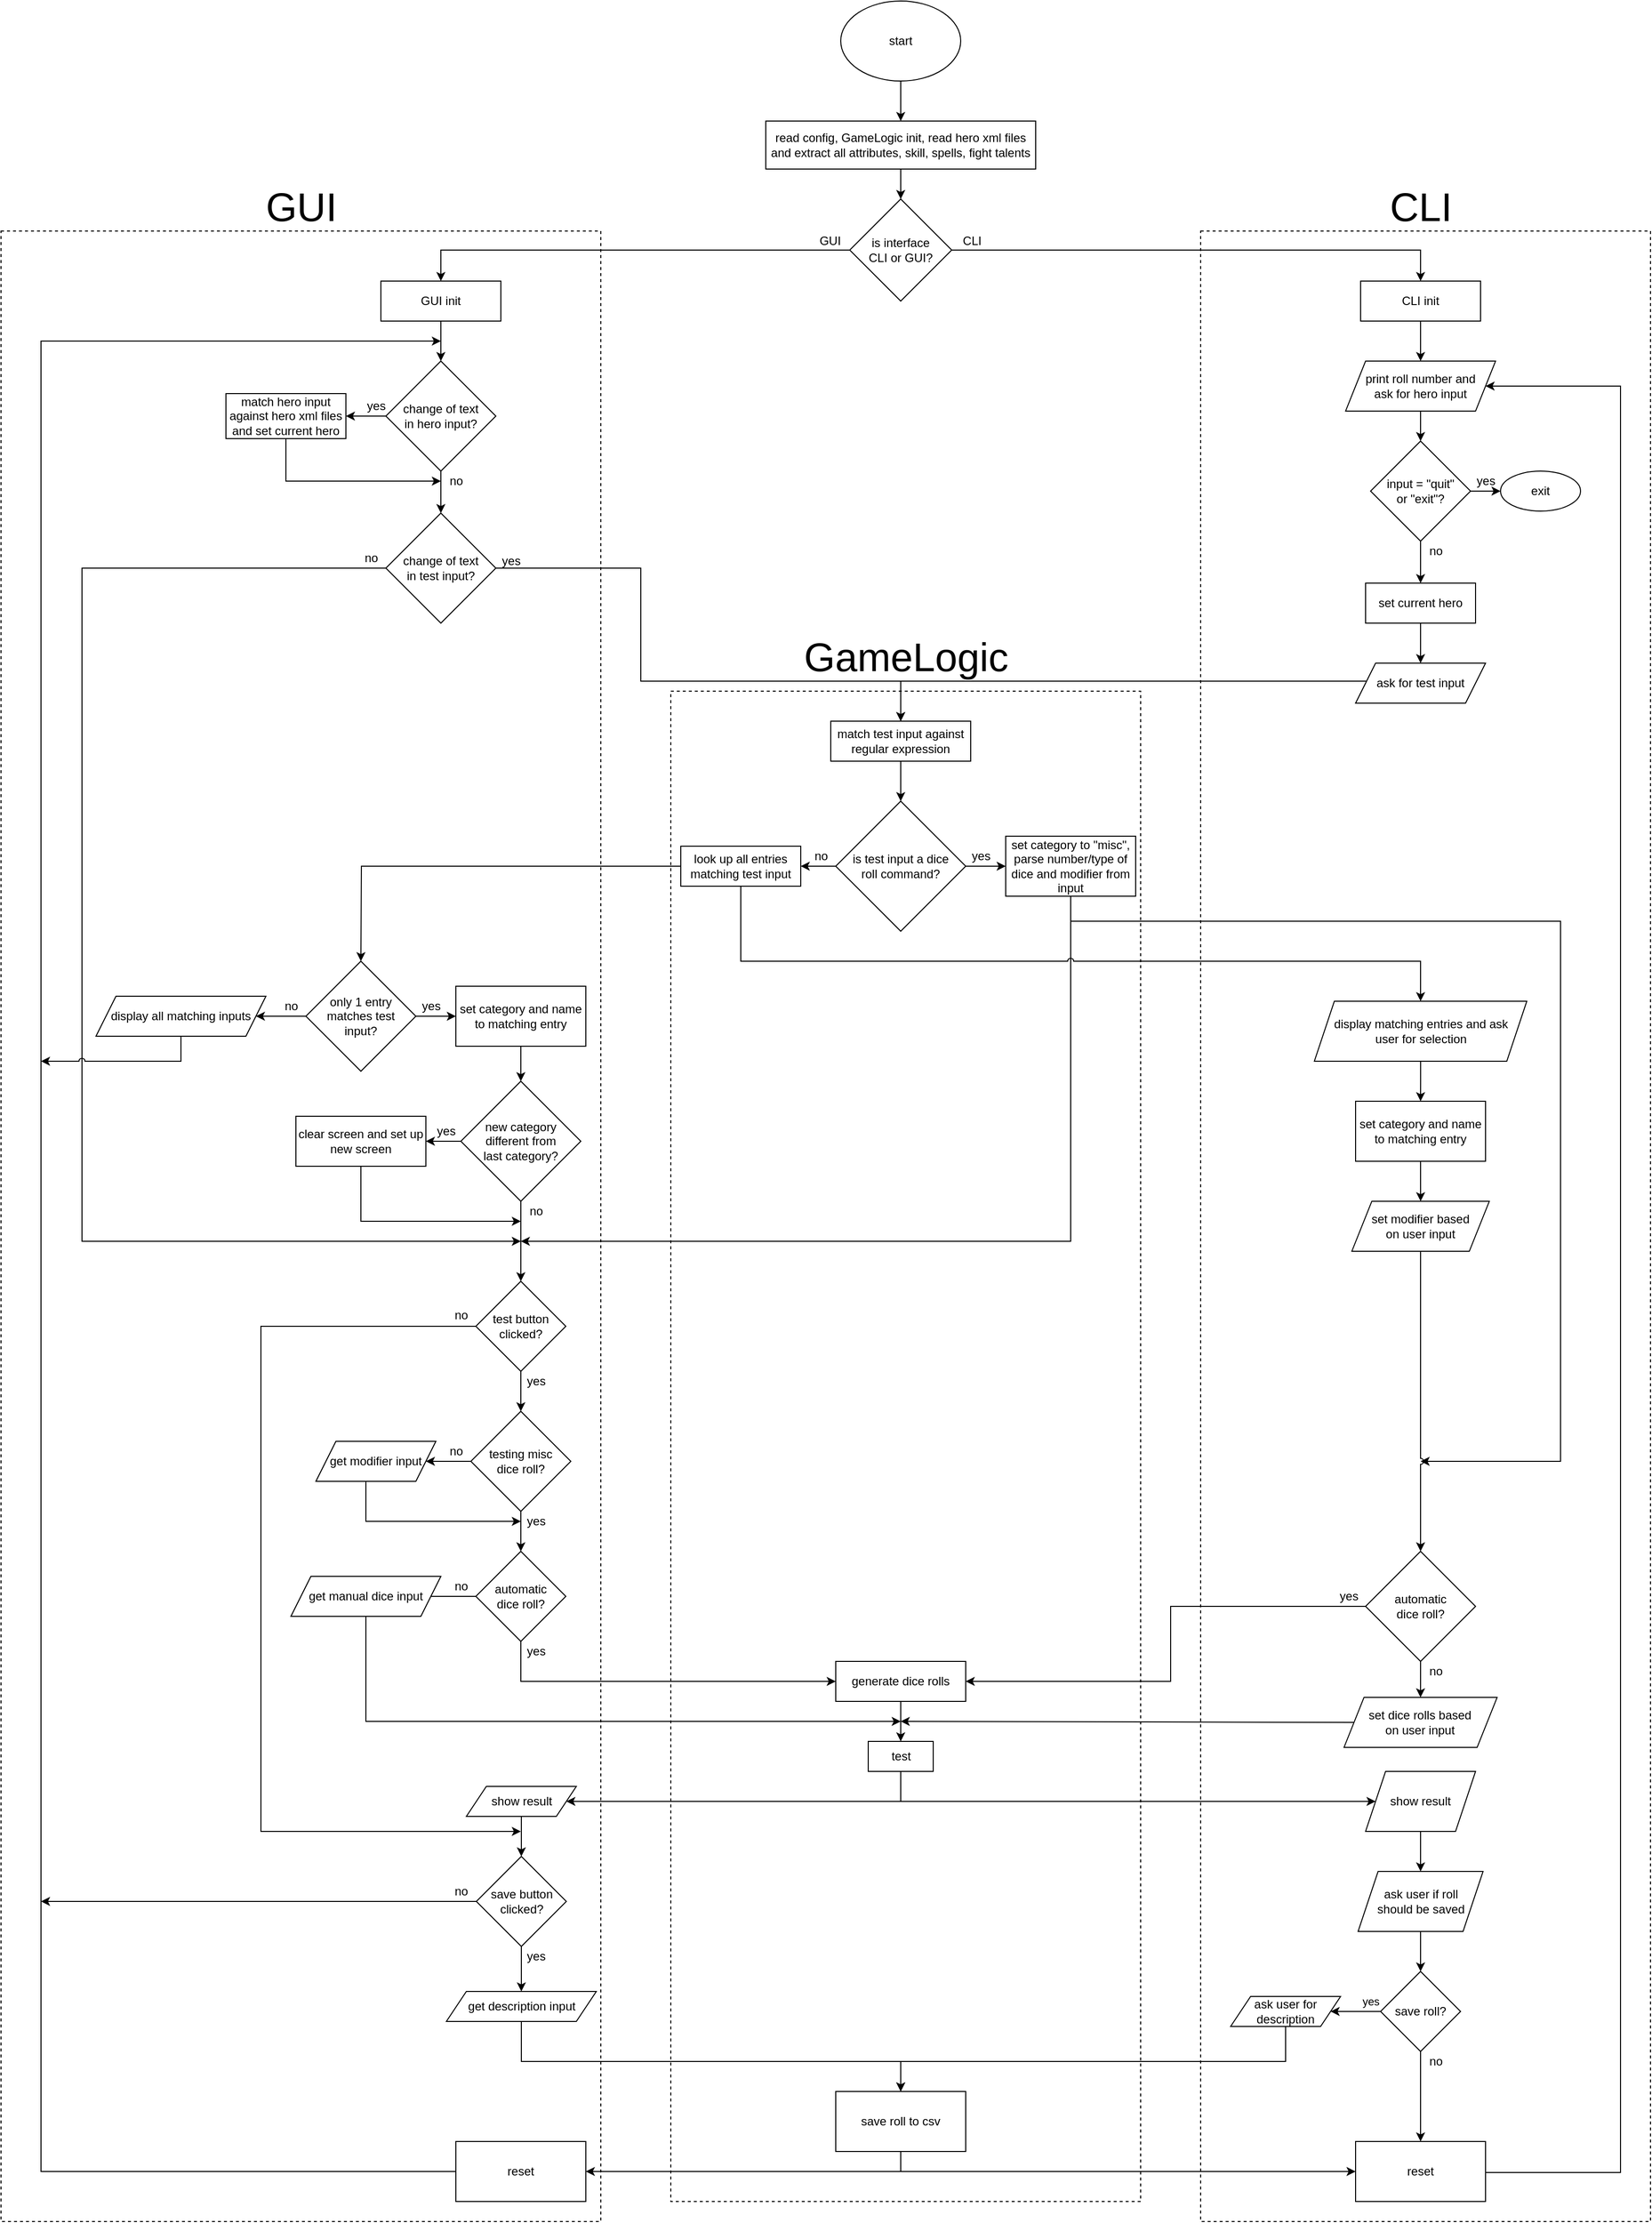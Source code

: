 <mxfile version="13.6.6" type="device"><diagram name="Page-1" id="929967ad-93f9-6ef4-fab6-5d389245f69c"><mxGraphModel dx="4123.5" dy="5009" grid="1" gridSize="10" guides="1" tooltips="1" connect="1" arrows="1" fold="1" page="1" pageScale="1.5" pageWidth="1169" pageHeight="826" background="none" math="0" shadow="0"><root><mxCell id="0" style=";html=1;"/><mxCell id="1" style=";html=1;" parent="0"/><mxCell id="dJxsicp88k-9yYksYMDK-50" value="" style="rounded=0;whiteSpace=wrap;html=1;dashed=1;" vertex="1" parent="1"><mxGeometry x="580" y="-2330" width="450" height="1990" as="geometry"/></mxCell><mxCell id="dJxsicp88k-9yYksYMDK-51" value="" style="rounded=0;whiteSpace=wrap;html=1;dashed=1;" vertex="1" parent="1"><mxGeometry x="-620" y="-2330" width="600" height="1990" as="geometry"/></mxCell><mxCell id="dJxsicp88k-9yYksYMDK-49" value="" style="rounded=0;whiteSpace=wrap;html=1;dashed=1;" vertex="1" parent="1"><mxGeometry x="50" y="-1870" width="470" height="1510" as="geometry"/></mxCell><mxCell id="dJxsicp88k-9yYksYMDK-3" value="" style="edgeStyle=orthogonalEdgeStyle;rounded=0;orthogonalLoop=1;jettySize=auto;html=1;" edge="1" parent="1" source="dJxsicp88k-9yYksYMDK-1" target="dJxsicp88k-9yYksYMDK-2"><mxGeometry relative="1" as="geometry"/></mxCell><mxCell id="dJxsicp88k-9yYksYMDK-1" value="start" style="ellipse;whiteSpace=wrap;html=1;" vertex="1" parent="1"><mxGeometry x="220" y="-2560" width="120" height="80" as="geometry"/></mxCell><mxCell id="dJxsicp88k-9yYksYMDK-5" value="" style="edgeStyle=orthogonalEdgeStyle;rounded=0;orthogonalLoop=1;jettySize=auto;html=1;" edge="1" parent="1" source="dJxsicp88k-9yYksYMDK-2" target="dJxsicp88k-9yYksYMDK-4"><mxGeometry relative="1" as="geometry"/></mxCell><mxCell id="dJxsicp88k-9yYksYMDK-2" value="read config, GameLogic init, read hero xml files and extract all attributes, skill, spells, fight talents" style="rounded=0;whiteSpace=wrap;html=1;" vertex="1" parent="1"><mxGeometry x="145" y="-2440" width="270" height="48" as="geometry"/></mxCell><mxCell id="dJxsicp88k-9yYksYMDK-9" style="edgeStyle=orthogonalEdgeStyle;rounded=0;orthogonalLoop=1;jettySize=auto;html=1;entryX=0.5;entryY=0;entryDx=0;entryDy=0;" edge="1" parent="1" source="dJxsicp88k-9yYksYMDK-4" target="dJxsicp88k-9yYksYMDK-6"><mxGeometry relative="1" as="geometry"/></mxCell><mxCell id="dJxsicp88k-9yYksYMDK-10" style="edgeStyle=orthogonalEdgeStyle;rounded=0;orthogonalLoop=1;jettySize=auto;html=1;entryX=0.5;entryY=0;entryDx=0;entryDy=0;" edge="1" parent="1" source="dJxsicp88k-9yYksYMDK-4" target="dJxsicp88k-9yYksYMDK-7"><mxGeometry relative="1" as="geometry"/></mxCell><mxCell id="dJxsicp88k-9yYksYMDK-4" value="&lt;div&gt;is interface&lt;/div&gt;&lt;div&gt;CLI or GUI?&lt;/div&gt;" style="rhombus;whiteSpace=wrap;html=1;" vertex="1" parent="1"><mxGeometry x="229" y="-2362" width="102" height="102" as="geometry"/></mxCell><mxCell id="dJxsicp88k-9yYksYMDK-146" style="edgeStyle=orthogonalEdgeStyle;rounded=0;orthogonalLoop=1;jettySize=auto;html=1;entryX=0.5;entryY=0;entryDx=0;entryDy=0;" edge="1" parent="1" source="dJxsicp88k-9yYksYMDK-6" target="dJxsicp88k-9yYksYMDK-119"><mxGeometry relative="1" as="geometry"/></mxCell><mxCell id="dJxsicp88k-9yYksYMDK-6" value="GUI init" style="rounded=0;whiteSpace=wrap;html=1;" vertex="1" parent="1"><mxGeometry x="-240" y="-2280" width="120" height="40" as="geometry"/></mxCell><mxCell id="dJxsicp88k-9yYksYMDK-117" style="edgeStyle=orthogonalEdgeStyle;rounded=0;orthogonalLoop=1;jettySize=auto;html=1;entryX=0.5;entryY=0;entryDx=0;entryDy=0;" edge="1" parent="1" source="dJxsicp88k-9yYksYMDK-7" target="dJxsicp88k-9yYksYMDK-11"><mxGeometry relative="1" as="geometry"/></mxCell><mxCell id="dJxsicp88k-9yYksYMDK-7" value="CLI init" style="rounded=0;whiteSpace=wrap;html=1;" vertex="1" parent="1"><mxGeometry x="740" y="-2280" width="120" height="40" as="geometry"/></mxCell><mxCell id="dJxsicp88k-9yYksYMDK-16" value="" style="edgeStyle=orthogonalEdgeStyle;rounded=0;orthogonalLoop=1;jettySize=auto;html=1;" edge="1" parent="1" source="dJxsicp88k-9yYksYMDK-11" target="dJxsicp88k-9yYksYMDK-14"><mxGeometry relative="1" as="geometry"/></mxCell><mxCell id="dJxsicp88k-9yYksYMDK-11" value="&lt;div align=&quot;center&quot;&gt;print roll number and &lt;br&gt;&lt;/div&gt;&lt;div align=&quot;center&quot;&gt;ask for hero input&lt;/div&gt;" style="shape=parallelogram;perimeter=parallelogramPerimeter;whiteSpace=wrap;html=1;fixedSize=1;align=center;" vertex="1" parent="1"><mxGeometry x="725" y="-2200" width="150" height="50" as="geometry"/></mxCell><mxCell id="dJxsicp88k-9yYksYMDK-17" value="" style="edgeStyle=orthogonalEdgeStyle;rounded=0;orthogonalLoop=1;jettySize=auto;html=1;" edge="1" parent="1" source="dJxsicp88k-9yYksYMDK-14" target="dJxsicp88k-9yYksYMDK-15"><mxGeometry relative="1" as="geometry"/></mxCell><mxCell id="dJxsicp88k-9yYksYMDK-19" value="" style="edgeStyle=orthogonalEdgeStyle;rounded=0;orthogonalLoop=1;jettySize=auto;html=1;entryX=0.5;entryY=0;entryDx=0;entryDy=0;" edge="1" parent="1" source="dJxsicp88k-9yYksYMDK-14" target="dJxsicp88k-9yYksYMDK-20"><mxGeometry relative="1" as="geometry"><mxPoint x="800" y="-1980" as="targetPoint"/></mxGeometry></mxCell><mxCell id="dJxsicp88k-9yYksYMDK-14" value="&lt;div&gt;input = &quot;quit&quot; &lt;br&gt;&lt;/div&gt;&lt;div&gt;or &quot;exit&quot;?&lt;/div&gt;" style="rhombus;whiteSpace=wrap;html=1;" vertex="1" parent="1"><mxGeometry x="750" y="-2120" width="100" height="100" as="geometry"/></mxCell><mxCell id="dJxsicp88k-9yYksYMDK-15" value="exit" style="ellipse;whiteSpace=wrap;html=1;" vertex="1" parent="1"><mxGeometry x="880" y="-2090" width="80" height="40" as="geometry"/></mxCell><mxCell id="dJxsicp88k-9yYksYMDK-22" value="" style="edgeStyle=orthogonalEdgeStyle;rounded=0;orthogonalLoop=1;jettySize=auto;html=1;" edge="1" parent="1" source="dJxsicp88k-9yYksYMDK-20" target="dJxsicp88k-9yYksYMDK-21"><mxGeometry relative="1" as="geometry"/></mxCell><mxCell id="dJxsicp88k-9yYksYMDK-20" value="set current hero" style="rounded=0;whiteSpace=wrap;html=1;" vertex="1" parent="1"><mxGeometry x="745" y="-1978" width="110" height="40" as="geometry"/></mxCell><mxCell id="dJxsicp88k-9yYksYMDK-27" style="edgeStyle=orthogonalEdgeStyle;rounded=0;orthogonalLoop=1;jettySize=auto;html=1;entryX=0.5;entryY=0;entryDx=0;entryDy=0;" edge="1" parent="1" source="dJxsicp88k-9yYksYMDK-21" target="dJxsicp88k-9yYksYMDK-23"><mxGeometry relative="1" as="geometry"><Array as="points"><mxPoint x="280" y="-1880"/></Array></mxGeometry></mxCell><mxCell id="dJxsicp88k-9yYksYMDK-21" value="ask for test input" style="shape=parallelogram;perimeter=parallelogramPerimeter;whiteSpace=wrap;html=1;fixedSize=1;" vertex="1" parent="1"><mxGeometry x="735" y="-1898" width="130" height="40" as="geometry"/></mxCell><mxCell id="dJxsicp88k-9yYksYMDK-29" style="edgeStyle=orthogonalEdgeStyle;rounded=0;orthogonalLoop=1;jettySize=auto;html=1;entryX=0.5;entryY=0;entryDx=0;entryDy=0;" edge="1" parent="1" source="dJxsicp88k-9yYksYMDK-23" target="dJxsicp88k-9yYksYMDK-28"><mxGeometry relative="1" as="geometry"/></mxCell><mxCell id="dJxsicp88k-9yYksYMDK-23" value="match test input against regular expression" style="rounded=0;whiteSpace=wrap;html=1;" vertex="1" parent="1"><mxGeometry x="210" y="-1840" width="140" height="40" as="geometry"/></mxCell><mxCell id="dJxsicp88k-9yYksYMDK-33" style="edgeStyle=orthogonalEdgeStyle;rounded=0;orthogonalLoop=1;jettySize=auto;html=1;entryX=1;entryY=0.5;entryDx=0;entryDy=0;" edge="1" parent="1" source="dJxsicp88k-9yYksYMDK-28" target="dJxsicp88k-9yYksYMDK-178"><mxGeometry relative="1" as="geometry"/></mxCell><mxCell id="dJxsicp88k-9yYksYMDK-174" style="edgeStyle=orthogonalEdgeStyle;rounded=0;orthogonalLoop=1;jettySize=auto;html=1;entryX=0;entryY=0.5;entryDx=0;entryDy=0;" edge="1" parent="1" source="dJxsicp88k-9yYksYMDK-28" target="dJxsicp88k-9yYksYMDK-30"><mxGeometry relative="1" as="geometry"/></mxCell><mxCell id="dJxsicp88k-9yYksYMDK-28" value="&lt;div&gt;is test input a dice&lt;/div&gt;&lt;div&gt; roll command?&lt;/div&gt;" style="rhombus;whiteSpace=wrap;html=1;" vertex="1" parent="1"><mxGeometry x="215" y="-1760" width="130" height="130" as="geometry"/></mxCell><mxCell id="dJxsicp88k-9yYksYMDK-118" style="edgeStyle=orthogonalEdgeStyle;rounded=0;orthogonalLoop=1;jettySize=auto;html=1;exitX=0.5;exitY=1;exitDx=0;exitDy=0;" edge="1" parent="1" source="dJxsicp88k-9yYksYMDK-30"><mxGeometry relative="1" as="geometry"><mxPoint x="490" y="-1620" as="sourcePoint"/><mxPoint x="800" y="-1100" as="targetPoint"/><Array as="points"><mxPoint x="450" y="-1640"/><mxPoint x="940" y="-1640"/><mxPoint x="940" y="-1100"/></Array></mxGeometry></mxCell><mxCell id="dJxsicp88k-9yYksYMDK-131" style="edgeStyle=orthogonalEdgeStyle;rounded=0;orthogonalLoop=1;jettySize=auto;html=1;exitX=0.5;exitY=1;exitDx=0;exitDy=0;" edge="1" parent="1" source="dJxsicp88k-9yYksYMDK-30"><mxGeometry relative="1" as="geometry"><mxPoint x="-100" y="-1320" as="targetPoint"/><mxPoint x="420" y="-1630" as="sourcePoint"/><Array as="points"><mxPoint x="450" y="-1320"/></Array></mxGeometry></mxCell><mxCell id="dJxsicp88k-9yYksYMDK-30" value="set category to &quot;misc&quot;, parse number/type of dice and modifier from input " style="rounded=0;whiteSpace=wrap;html=1;" vertex="1" parent="1"><mxGeometry x="385" y="-1725" width="130" height="60" as="geometry"/></mxCell><mxCell id="dJxsicp88k-9yYksYMDK-175" style="edgeStyle=orthogonalEdgeStyle;rounded=0;orthogonalLoop=1;jettySize=auto;html=1;entryX=0.5;entryY=0;entryDx=0;entryDy=0;" edge="1" parent="1" source="dJxsicp88k-9yYksYMDK-34" target="dJxsicp88k-9yYksYMDK-39"><mxGeometry relative="1" as="geometry"/></mxCell><mxCell id="dJxsicp88k-9yYksYMDK-34" value="&lt;div&gt;display matching entries and ask&lt;/div&gt;&lt;div&gt; user for selection&lt;/div&gt;" style="shape=parallelogram;perimeter=parallelogramPerimeter;whiteSpace=wrap;html=1;fixedSize=1;" vertex="1" parent="1"><mxGeometry x="693.75" y="-1560" width="212.5" height="60" as="geometry"/></mxCell><mxCell id="dJxsicp88k-9yYksYMDK-43" value="" style="edgeStyle=orthogonalEdgeStyle;rounded=0;orthogonalLoop=1;jettySize=auto;html=1;" edge="1" parent="1" source="dJxsicp88k-9yYksYMDK-35" target="dJxsicp88k-9yYksYMDK-36"><mxGeometry relative="1" as="geometry"/></mxCell><mxCell id="dJxsicp88k-9yYksYMDK-47" style="edgeStyle=orthogonalEdgeStyle;rounded=0;orthogonalLoop=1;jettySize=auto;html=1;entryX=1;entryY=0.5;entryDx=0;entryDy=0;" edge="1" parent="1" source="dJxsicp88k-9yYksYMDK-35" target="dJxsicp88k-9yYksYMDK-38"><mxGeometry relative="1" as="geometry"><Array as="points"><mxPoint x="550" y="-955"/><mxPoint x="550" y="-880"/></Array></mxGeometry></mxCell><mxCell id="dJxsicp88k-9yYksYMDK-35" value="&lt;div&gt;automatic &lt;br&gt;&lt;/div&gt;&lt;div&gt;dice roll?&lt;/div&gt;" style="rhombus;whiteSpace=wrap;html=1;" vertex="1" parent="1"><mxGeometry x="745" y="-1010" width="110" height="110" as="geometry"/></mxCell><mxCell id="dJxsicp88k-9yYksYMDK-220" style="edgeStyle=orthogonalEdgeStyle;rounded=0;jumpStyle=arc;orthogonalLoop=1;jettySize=auto;html=1;exitX=0;exitY=0.5;exitDx=0;exitDy=0;" edge="1" parent="1" source="dJxsicp88k-9yYksYMDK-36"><mxGeometry relative="1" as="geometry"><mxPoint x="280" y="-840" as="targetPoint"/></mxGeometry></mxCell><mxCell id="dJxsicp88k-9yYksYMDK-36" value="&lt;div&gt;set dice rolls based &lt;br&gt;&lt;/div&gt;&lt;div&gt;on user input&lt;/div&gt;" style="shape=parallelogram;perimeter=parallelogramPerimeter;whiteSpace=wrap;html=1;fixedSize=1;" vertex="1" parent="1"><mxGeometry x="723.44" y="-864" width="153.13" height="50" as="geometry"/></mxCell><mxCell id="dJxsicp88k-9yYksYMDK-64" style="edgeStyle=orthogonalEdgeStyle;rounded=0;orthogonalLoop=1;jettySize=auto;html=1;" edge="1" parent="1" source="dJxsicp88k-9yYksYMDK-37" target="dJxsicp88k-9yYksYMDK-54"><mxGeometry relative="1" as="geometry"><Array as="points"><mxPoint x="280" y="-760"/></Array></mxGeometry></mxCell><mxCell id="dJxsicp88k-9yYksYMDK-162" style="edgeStyle=orthogonalEdgeStyle;rounded=0;orthogonalLoop=1;jettySize=auto;html=1;" edge="1" parent="1" source="dJxsicp88k-9yYksYMDK-37" target="dJxsicp88k-9yYksYMDK-161"><mxGeometry relative="1" as="geometry"><Array as="points"><mxPoint x="280" y="-760"/></Array></mxGeometry></mxCell><mxCell id="dJxsicp88k-9yYksYMDK-37" value="test " style="rounded=0;whiteSpace=wrap;html=1;" vertex="1" parent="1"><mxGeometry x="247.5" y="-820" width="65" height="30" as="geometry"/></mxCell><mxCell id="dJxsicp88k-9yYksYMDK-48" value="" style="edgeStyle=orthogonalEdgeStyle;rounded=0;orthogonalLoop=1;jettySize=auto;html=1;" edge="1" parent="1" source="dJxsicp88k-9yYksYMDK-38" target="dJxsicp88k-9yYksYMDK-37"><mxGeometry relative="1" as="geometry"/></mxCell><mxCell id="dJxsicp88k-9yYksYMDK-38" value="generate dice rolls" style="rounded=0;whiteSpace=wrap;html=1;" vertex="1" parent="1"><mxGeometry x="215" y="-900" width="130" height="40" as="geometry"/></mxCell><mxCell id="dJxsicp88k-9yYksYMDK-45" value="" style="edgeStyle=orthogonalEdgeStyle;rounded=0;orthogonalLoop=1;jettySize=auto;html=1;" edge="1" parent="1" source="dJxsicp88k-9yYksYMDK-39" target="dJxsicp88k-9yYksYMDK-44"><mxGeometry relative="1" as="geometry"/></mxCell><mxCell id="dJxsicp88k-9yYksYMDK-39" value="set category and name to matching entry" style="rounded=0;whiteSpace=wrap;html=1;" vertex="1" parent="1"><mxGeometry x="735" y="-1460" width="130" height="60" as="geometry"/></mxCell><mxCell id="dJxsicp88k-9yYksYMDK-44" value="&lt;div&gt;set modifier based &lt;br&gt;&lt;/div&gt;&lt;div&gt;on user input&lt;/div&gt;" style="shape=parallelogram;perimeter=parallelogramPerimeter;whiteSpace=wrap;html=1;fixedSize=1;" vertex="1" parent="1"><mxGeometry x="731.25" y="-1360" width="137.5" height="50" as="geometry"/></mxCell><mxCell id="dJxsicp88k-9yYksYMDK-53" value="" style="edgeStyle=orthogonalEdgeStyle;rounded=0;orthogonalLoop=1;jettySize=auto;html=1;" edge="1" source="dJxsicp88k-9yYksYMDK-54" target="dJxsicp88k-9yYksYMDK-56" parent="1"><mxGeometry relative="1" as="geometry"/></mxCell><mxCell id="dJxsicp88k-9yYksYMDK-54" value="show result" style="shape=parallelogram;perimeter=parallelogramPerimeter;whiteSpace=wrap;html=1;fixedSize=1;" vertex="1" parent="1"><mxGeometry x="745" y="-790" width="110" height="60" as="geometry"/></mxCell><mxCell id="dJxsicp88k-9yYksYMDK-55" value="" style="edgeStyle=orthogonalEdgeStyle;rounded=0;orthogonalLoop=1;jettySize=auto;html=1;" edge="1" source="dJxsicp88k-9yYksYMDK-56" target="dJxsicp88k-9yYksYMDK-59" parent="1"><mxGeometry relative="1" as="geometry"/></mxCell><mxCell id="dJxsicp88k-9yYksYMDK-56" value="&lt;div&gt;ask user if roll &lt;br&gt;&lt;/div&gt;&lt;div&gt;should be saved&lt;/div&gt;" style="shape=parallelogram;perimeter=parallelogramPerimeter;whiteSpace=wrap;html=1;fixedSize=1;" vertex="1" parent="1"><mxGeometry x="737.51" y="-690" width="125" height="60" as="geometry"/></mxCell><mxCell id="dJxsicp88k-9yYksYMDK-57" value="" style="edgeStyle=orthogonalEdgeStyle;rounded=0;orthogonalLoop=1;jettySize=auto;html=1;" edge="1" source="dJxsicp88k-9yYksYMDK-59" target="dJxsicp88k-9yYksYMDK-61" parent="1"><mxGeometry relative="1" as="geometry"/></mxCell><mxCell id="dJxsicp88k-9yYksYMDK-58" value="yes" style="edgeLabel;html=1;align=center;verticalAlign=middle;resizable=0;points=[];" vertex="1" connectable="0" parent="dJxsicp88k-9yYksYMDK-57"><mxGeometry x="-0.147" y="1" relative="1" as="geometry"><mxPoint x="11.43" y="-11" as="offset"/></mxGeometry></mxCell><mxCell id="dJxsicp88k-9yYksYMDK-66" style="edgeStyle=orthogonalEdgeStyle;rounded=0;orthogonalLoop=1;jettySize=auto;html=1;exitX=0.5;exitY=1;exitDx=0;exitDy=0;" edge="1" parent="1" source="dJxsicp88k-9yYksYMDK-59" target="dJxsicp88k-9yYksYMDK-167"><mxGeometry relative="1" as="geometry"><mxPoint x="1060" y="-349" as="targetPoint"/></mxGeometry></mxCell><mxCell id="dJxsicp88k-9yYksYMDK-59" value="save roll?" style="rhombus;whiteSpace=wrap;html=1;" vertex="1" parent="1"><mxGeometry x="760" y="-590" width="80" height="80" as="geometry"/></mxCell><mxCell id="dJxsicp88k-9yYksYMDK-60" value="" style="edgeStyle=orthogonalEdgeStyle;rounded=0;orthogonalLoop=1;jettySize=auto;html=1;" edge="1" source="dJxsicp88k-9yYksYMDK-61" target="dJxsicp88k-9yYksYMDK-63" parent="1"><mxGeometry relative="1" as="geometry"><Array as="points"><mxPoint x="665" y="-500"/><mxPoint x="280" y="-500"/></Array></mxGeometry></mxCell><mxCell id="dJxsicp88k-9yYksYMDK-61" value="ask user for description" style="shape=parallelogram;perimeter=parallelogramPerimeter;whiteSpace=wrap;html=1;fixedSize=1;" vertex="1" parent="1"><mxGeometry x="610" y="-565" width="110" height="30" as="geometry"/></mxCell><mxCell id="dJxsicp88k-9yYksYMDK-65" style="edgeStyle=orthogonalEdgeStyle;rounded=0;orthogonalLoop=1;jettySize=auto;html=1;entryX=1;entryY=0.5;entryDx=0;entryDy=0;exitX=1;exitY=0.5;exitDx=0;exitDy=0;" edge="1" parent="1" source="dJxsicp88k-9yYksYMDK-167" target="dJxsicp88k-9yYksYMDK-11"><mxGeometry relative="1" as="geometry"><mxPoint x="1180" y="-1140.0" as="targetPoint"/><mxPoint x="990" y="620" as="sourcePoint"/><Array as="points"><mxPoint x="1000" y="-389"/><mxPoint x="1000" y="-2175"/></Array></mxGeometry></mxCell><mxCell id="dJxsicp88k-9yYksYMDK-168" style="edgeStyle=orthogonalEdgeStyle;rounded=0;orthogonalLoop=1;jettySize=auto;html=1;entryX=0;entryY=0.5;entryDx=0;entryDy=0;exitX=0.5;exitY=1;exitDx=0;exitDy=0;" edge="1" parent="1" source="dJxsicp88k-9yYksYMDK-63" target="dJxsicp88k-9yYksYMDK-167"><mxGeometry relative="1" as="geometry"><mxPoint x="740" as="targetPoint"/><Array as="points"><mxPoint x="280" y="-390"/></Array></mxGeometry></mxCell><mxCell id="dJxsicp88k-9yYksYMDK-172" style="edgeStyle=orthogonalEdgeStyle;rounded=0;orthogonalLoop=1;jettySize=auto;html=1;entryX=1;entryY=0.5;entryDx=0;entryDy=0;exitX=0.5;exitY=1;exitDx=0;exitDy=0;" edge="1" parent="1" source="dJxsicp88k-9yYksYMDK-63" target="dJxsicp88k-9yYksYMDK-171"><mxGeometry relative="1" as="geometry"/></mxCell><mxCell id="dJxsicp88k-9yYksYMDK-63" value="save roll to csv" style="rounded=0;whiteSpace=wrap;html=1;" vertex="1" parent="1"><mxGeometry x="215" y="-470" width="130" height="60" as="geometry"/></mxCell><mxCell id="dJxsicp88k-9yYksYMDK-125" style="edgeStyle=orthogonalEdgeStyle;rounded=0;orthogonalLoop=1;jettySize=auto;html=1;entryX=1;entryY=0.5;entryDx=0;entryDy=0;" edge="1" parent="1" source="dJxsicp88k-9yYksYMDK-119" target="dJxsicp88k-9yYksYMDK-124"><mxGeometry relative="1" as="geometry"><mxPoint x="-370" y="-2140" as="targetPoint"/><Array as="points"><mxPoint x="-275" y="-2145"/></Array></mxGeometry></mxCell><mxCell id="dJxsicp88k-9yYksYMDK-127" style="edgeStyle=orthogonalEdgeStyle;rounded=0;orthogonalLoop=1;jettySize=auto;html=1;entryX=0.5;entryY=0;entryDx=0;entryDy=0;" edge="1" parent="1" source="dJxsicp88k-9yYksYMDK-119" target="dJxsicp88k-9yYksYMDK-120"><mxGeometry relative="1" as="geometry"/></mxCell><mxCell id="dJxsicp88k-9yYksYMDK-119" value="&lt;div&gt;change of text&lt;/div&gt;&lt;div&gt; in hero input?&lt;/div&gt;" style="rhombus;whiteSpace=wrap;html=1;" vertex="1" parent="1"><mxGeometry x="-235" y="-2200" width="110" height="110" as="geometry"/></mxCell><mxCell id="dJxsicp88k-9yYksYMDK-129" style="edgeStyle=orthogonalEdgeStyle;rounded=0;orthogonalLoop=1;jettySize=auto;html=1;entryX=0.5;entryY=0;entryDx=0;entryDy=0;" edge="1" parent="1" source="dJxsicp88k-9yYksYMDK-120" target="dJxsicp88k-9yYksYMDK-23"><mxGeometry relative="1" as="geometry"><Array as="points"><mxPoint x="20" y="-1993"/><mxPoint x="20" y="-1880"/><mxPoint x="280" y="-1880"/></Array></mxGeometry></mxCell><mxCell id="dJxsicp88k-9yYksYMDK-141" style="edgeStyle=orthogonalEdgeStyle;rounded=0;orthogonalLoop=1;jettySize=auto;html=1;exitX=0;exitY=0.5;exitDx=0;exitDy=0;jumpStyle=arc;" edge="1" parent="1"><mxGeometry relative="1" as="geometry"><mxPoint x="-234" y="-1993" as="sourcePoint"/><mxPoint x="-100" y="-1320" as="targetPoint"/><Array as="points"><mxPoint x="-539" y="-1993"/><mxPoint x="-539" y="-1320"/></Array></mxGeometry></mxCell><mxCell id="dJxsicp88k-9yYksYMDK-120" value="&lt;div&gt;change of text&lt;/div&gt;&lt;div&gt; in test input?&lt;/div&gt;" style="rhombus;whiteSpace=wrap;html=1;" vertex="1" parent="1"><mxGeometry x="-235" y="-2048" width="110" height="110" as="geometry"/></mxCell><mxCell id="dJxsicp88k-9yYksYMDK-148" style="edgeStyle=orthogonalEdgeStyle;rounded=0;orthogonalLoop=1;jettySize=auto;html=1;entryX=0.5;entryY=0;entryDx=0;entryDy=0;" edge="1" parent="1" source="dJxsicp88k-9yYksYMDK-121" target="dJxsicp88k-9yYksYMDK-147"><mxGeometry relative="1" as="geometry"/></mxCell><mxCell id="dJxsicp88k-9yYksYMDK-156" style="edgeStyle=orthogonalEdgeStyle;rounded=0;orthogonalLoop=1;jettySize=auto;html=1;" edge="1" parent="1" source="dJxsicp88k-9yYksYMDK-121"><mxGeometry relative="1" as="geometry"><mxPoint x="-100" y="-730" as="targetPoint"/><Array as="points"><mxPoint x="-360" y="-1235"/><mxPoint x="-360" y="-730"/><mxPoint x="-100" y="-730"/></Array></mxGeometry></mxCell><mxCell id="dJxsicp88k-9yYksYMDK-121" value="test button clicked?" style="rhombus;whiteSpace=wrap;html=1;" vertex="1" parent="1"><mxGeometry x="-145" y="-1280" width="90" height="90" as="geometry"/></mxCell><mxCell id="dJxsicp88k-9yYksYMDK-165" style="edgeStyle=orthogonalEdgeStyle;rounded=0;orthogonalLoop=1;jettySize=auto;html=1;entryX=0.5;entryY=0;entryDx=0;entryDy=0;" edge="1" parent="1" source="dJxsicp88k-9yYksYMDK-122" target="dJxsicp88k-9yYksYMDK-164"><mxGeometry relative="1" as="geometry"/></mxCell><mxCell id="dJxsicp88k-9yYksYMDK-128" style="edgeStyle=orthogonalEdgeStyle;rounded=0;orthogonalLoop=1;jettySize=auto;html=1;exitX=0.5;exitY=1;exitDx=0;exitDy=0;" edge="1" parent="1" source="dJxsicp88k-9yYksYMDK-124"><mxGeometry relative="1" as="geometry"><mxPoint x="-180" y="-2080" as="targetPoint"/><Array as="points"><mxPoint x="-335" y="-2080"/><mxPoint x="-180" y="-2080"/></Array></mxGeometry></mxCell><mxCell id="dJxsicp88k-9yYksYMDK-124" value="match hero input against hero xml files and set current hero" style="rounded=0;whiteSpace=wrap;html=1;" vertex="1" parent="1"><mxGeometry x="-395" y="-2167.5" width="120" height="45" as="geometry"/></mxCell><mxCell id="dJxsicp88k-9yYksYMDK-134" style="edgeStyle=orthogonalEdgeStyle;rounded=0;orthogonalLoop=1;jettySize=auto;html=1;exitX=0;exitY=0.5;exitDx=0;exitDy=0;" edge="1" parent="1" source="dJxsicp88k-9yYksYMDK-132" target="dJxsicp88k-9yYksYMDK-133"><mxGeometry relative="1" as="geometry"/></mxCell><mxCell id="dJxsicp88k-9yYksYMDK-136" style="edgeStyle=orthogonalEdgeStyle;rounded=0;orthogonalLoop=1;jettySize=auto;html=1;" edge="1" parent="1" source="dJxsicp88k-9yYksYMDK-132" target="dJxsicp88k-9yYksYMDK-135"><mxGeometry relative="1" as="geometry"/></mxCell><mxCell id="dJxsicp88k-9yYksYMDK-132" value="&lt;div&gt;only 1 entry&lt;/div&gt;&lt;div&gt; matches test&lt;/div&gt;&lt;div&gt; input?&lt;/div&gt;" style="rhombus;whiteSpace=wrap;html=1;" vertex="1" parent="1"><mxGeometry x="-315" y="-1600" width="110" height="110" as="geometry"/></mxCell><mxCell id="dJxsicp88k-9yYksYMDK-145" style="edgeStyle=orthogonalEdgeStyle;rounded=0;orthogonalLoop=1;jettySize=auto;html=1;exitX=0.5;exitY=1;exitDx=0;exitDy=0;jumpStyle=arc;" edge="1" parent="1" source="dJxsicp88k-9yYksYMDK-133"><mxGeometry relative="1" as="geometry"><mxPoint x="-580" y="-1500" as="targetPoint"/><Array as="points"><mxPoint x="-440" y="-1500"/></Array></mxGeometry></mxCell><mxCell id="dJxsicp88k-9yYksYMDK-133" value="display all matching inputs" style="shape=parallelogram;perimeter=parallelogramPerimeter;whiteSpace=wrap;html=1;fixedSize=1;" vertex="1" parent="1"><mxGeometry x="-525" y="-1565" width="170" height="40" as="geometry"/></mxCell><mxCell id="dJxsicp88k-9yYksYMDK-138" value="" style="edgeStyle=orthogonalEdgeStyle;rounded=0;orthogonalLoop=1;jettySize=auto;html=1;" edge="1" parent="1" source="dJxsicp88k-9yYksYMDK-135" target="dJxsicp88k-9yYksYMDK-137"><mxGeometry relative="1" as="geometry"/></mxCell><mxCell id="dJxsicp88k-9yYksYMDK-135" value="set category and name to matching entry" style="rounded=0;whiteSpace=wrap;html=1;" vertex="1" parent="1"><mxGeometry x="-165" y="-1575" width="130" height="60" as="geometry"/></mxCell><mxCell id="dJxsicp88k-9yYksYMDK-140" style="edgeStyle=orthogonalEdgeStyle;rounded=0;orthogonalLoop=1;jettySize=auto;html=1;entryX=1;entryY=0.5;entryDx=0;entryDy=0;" edge="1" parent="1" source="dJxsicp88k-9yYksYMDK-137" target="dJxsicp88k-9yYksYMDK-139"><mxGeometry relative="1" as="geometry"><Array as="points"/></mxGeometry></mxCell><mxCell id="dJxsicp88k-9yYksYMDK-182" style="edgeStyle=orthogonalEdgeStyle;rounded=0;orthogonalLoop=1;jettySize=auto;html=1;entryX=0.5;entryY=0;entryDx=0;entryDy=0;" edge="1" parent="1" source="dJxsicp88k-9yYksYMDK-137" target="dJxsicp88k-9yYksYMDK-121"><mxGeometry relative="1" as="geometry"/></mxCell><mxCell id="dJxsicp88k-9yYksYMDK-137" value="&lt;div&gt;new category&lt;/div&gt;&lt;div&gt; different from&lt;/div&gt;&lt;div&gt; last category?&lt;/div&gt;" style="rhombus;whiteSpace=wrap;html=1;" vertex="1" parent="1"><mxGeometry x="-160" y="-1480" width="120" height="120" as="geometry"/></mxCell><mxCell id="dJxsicp88k-9yYksYMDK-142" style="edgeStyle=orthogonalEdgeStyle;rounded=0;orthogonalLoop=1;jettySize=auto;html=1;exitX=0.5;exitY=1;exitDx=0;exitDy=0;" edge="1" parent="1" source="dJxsicp88k-9yYksYMDK-139"><mxGeometry relative="1" as="geometry"><mxPoint x="-255.0" y="-1395" as="sourcePoint"/><mxPoint x="-100" y="-1340" as="targetPoint"/><Array as="points"><mxPoint x="-260" y="-1340"/></Array></mxGeometry></mxCell><mxCell id="dJxsicp88k-9yYksYMDK-139" value="clear screen and set up new screen" style="rounded=0;whiteSpace=wrap;html=1;" vertex="1" parent="1"><mxGeometry x="-325" y="-1445" width="130" height="50" as="geometry"/></mxCell><mxCell id="dJxsicp88k-9yYksYMDK-151" style="edgeStyle=orthogonalEdgeStyle;rounded=0;orthogonalLoop=1;jettySize=auto;html=1;entryX=0.5;entryY=0;entryDx=0;entryDy=0;" edge="1" parent="1" source="dJxsicp88k-9yYksYMDK-147" target="dJxsicp88k-9yYksYMDK-150"><mxGeometry relative="1" as="geometry"/></mxCell><mxCell id="dJxsicp88k-9yYksYMDK-154" style="edgeStyle=orthogonalEdgeStyle;rounded=0;orthogonalLoop=1;jettySize=auto;html=1;" edge="1" parent="1" source="dJxsicp88k-9yYksYMDK-147" target="dJxsicp88k-9yYksYMDK-153"><mxGeometry relative="1" as="geometry"/></mxCell><mxCell id="dJxsicp88k-9yYksYMDK-147" value="&lt;div&gt;testing misc &lt;br&gt;&lt;/div&gt;&lt;div&gt;dice roll?&lt;/div&gt;" style="rhombus;whiteSpace=wrap;html=1;" vertex="1" parent="1"><mxGeometry x="-150" y="-1150" width="100" height="100" as="geometry"/></mxCell><mxCell id="dJxsicp88k-9yYksYMDK-152" style="edgeStyle=orthogonalEdgeStyle;rounded=0;orthogonalLoop=1;jettySize=auto;html=1;entryX=0;entryY=0.5;entryDx=0;entryDy=0;exitX=0.5;exitY=1;exitDx=0;exitDy=0;" edge="1" parent="1" source="dJxsicp88k-9yYksYMDK-150" target="dJxsicp88k-9yYksYMDK-38"><mxGeometry relative="1" as="geometry"><mxPoint x="-45" y="-450" as="sourcePoint"/></mxGeometry></mxCell><mxCell id="dJxsicp88k-9yYksYMDK-159" style="edgeStyle=orthogonalEdgeStyle;rounded=0;orthogonalLoop=1;jettySize=auto;html=1;entryX=0;entryY=0.5;entryDx=0;entryDy=0;" edge="1" parent="1" source="dJxsicp88k-9yYksYMDK-150" target="dJxsicp88k-9yYksYMDK-157"><mxGeometry relative="1" as="geometry"/></mxCell><mxCell id="dJxsicp88k-9yYksYMDK-150" value="&lt;div&gt;automatic&lt;/div&gt;&lt;div&gt; dice roll?&lt;/div&gt;" style="rhombus;whiteSpace=wrap;html=1;" vertex="1" parent="1"><mxGeometry x="-145" y="-1010" width="90" height="90" as="geometry"/></mxCell><mxCell id="dJxsicp88k-9yYksYMDK-155" style="edgeStyle=orthogonalEdgeStyle;rounded=0;orthogonalLoop=1;jettySize=auto;html=1;" edge="1" parent="1" source="dJxsicp88k-9yYksYMDK-153"><mxGeometry relative="1" as="geometry"><mxPoint x="-100" y="-1040" as="targetPoint"/><Array as="points"><mxPoint x="-255" y="-1040"/></Array></mxGeometry></mxCell><mxCell id="dJxsicp88k-9yYksYMDK-153" value="get modifier input" style="shape=parallelogram;perimeter=parallelogramPerimeter;whiteSpace=wrap;html=1;fixedSize=1;" vertex="1" parent="1"><mxGeometry x="-305" y="-1120" width="120" height="40" as="geometry"/></mxCell><mxCell id="dJxsicp88k-9yYksYMDK-160" style="edgeStyle=orthogonalEdgeStyle;rounded=0;orthogonalLoop=1;jettySize=auto;html=1;exitX=0.5;exitY=1;exitDx=0;exitDy=0;" edge="1" parent="1" source="dJxsicp88k-9yYksYMDK-157"><mxGeometry relative="1" as="geometry"><mxPoint x="280" y="-840" as="targetPoint"/><mxPoint x="120" y="-478" as="sourcePoint"/><Array as="points"><mxPoint x="-255" y="-840"/></Array></mxGeometry></mxCell><mxCell id="dJxsicp88k-9yYksYMDK-157" value="get manual dice input" style="shape=parallelogram;perimeter=parallelogramPerimeter;whiteSpace=wrap;html=1;fixedSize=1;" vertex="1" parent="1"><mxGeometry x="-330" y="-985" width="150" height="40" as="geometry"/></mxCell><mxCell id="dJxsicp88k-9yYksYMDK-163" style="edgeStyle=orthogonalEdgeStyle;rounded=0;orthogonalLoop=1;jettySize=auto;html=1;exitX=0;exitY=0.5;exitDx=0;exitDy=0;" edge="1" parent="1" source="dJxsicp88k-9yYksYMDK-122"><mxGeometry relative="1" as="geometry"><mxPoint x="-580" y="-660" as="targetPoint"/></mxGeometry></mxCell><mxCell id="dJxsicp88k-9yYksYMDK-161" value="show result" style="shape=parallelogram;perimeter=parallelogramPerimeter;whiteSpace=wrap;html=1;fixedSize=1;" vertex="1" parent="1"><mxGeometry x="-154.5" y="-775" width="110" height="30" as="geometry"/></mxCell><mxCell id="dJxsicp88k-9yYksYMDK-166" style="edgeStyle=orthogonalEdgeStyle;rounded=0;orthogonalLoop=1;jettySize=auto;html=1;entryX=0.5;entryY=0;entryDx=0;entryDy=0;exitX=0.5;exitY=1;exitDx=0;exitDy=0;" edge="1" parent="1" source="dJxsicp88k-9yYksYMDK-164" target="dJxsicp88k-9yYksYMDK-63"><mxGeometry relative="1" as="geometry"><Array as="points"><mxPoint x="-99" y="-500"/><mxPoint x="280" y="-500"/></Array></mxGeometry></mxCell><mxCell id="dJxsicp88k-9yYksYMDK-164" value="get description input" style="shape=parallelogram;perimeter=parallelogramPerimeter;whiteSpace=wrap;html=1;fixedSize=1;" vertex="1" parent="1"><mxGeometry x="-174.5" y="-570" width="150" height="30" as="geometry"/></mxCell><mxCell id="dJxsicp88k-9yYksYMDK-167" value="reset" style="rounded=0;whiteSpace=wrap;html=1;" vertex="1" parent="1"><mxGeometry x="735" y="-420" width="130" height="60" as="geometry"/></mxCell><mxCell id="dJxsicp88k-9yYksYMDK-173" style="edgeStyle=orthogonalEdgeStyle;rounded=0;orthogonalLoop=1;jettySize=auto;html=1;" edge="1" parent="1" source="dJxsicp88k-9yYksYMDK-171"><mxGeometry relative="1" as="geometry"><mxPoint x="-180" y="-2220" as="targetPoint"/><Array as="points"><mxPoint x="-580" y="-390"/><mxPoint x="-580" y="-2220"/></Array></mxGeometry></mxCell><mxCell id="dJxsicp88k-9yYksYMDK-171" value="reset" style="rounded=0;whiteSpace=wrap;html=1;" vertex="1" parent="1"><mxGeometry x="-165" y="-420" width="130" height="60" as="geometry"/></mxCell><mxCell id="dJxsicp88k-9yYksYMDK-179" style="edgeStyle=orthogonalEdgeStyle;rounded=0;orthogonalLoop=1;jettySize=auto;html=1;" edge="1" parent="1" source="dJxsicp88k-9yYksYMDK-178"><mxGeometry relative="1" as="geometry"><mxPoint x="-260" y="-1600" as="targetPoint"/></mxGeometry></mxCell><mxCell id="dJxsicp88k-9yYksYMDK-180" style="edgeStyle=orthogonalEdgeStyle;rounded=0;orthogonalLoop=1;jettySize=auto;html=1;jumpStyle=arc;" edge="1" parent="1" source="dJxsicp88k-9yYksYMDK-178" target="dJxsicp88k-9yYksYMDK-34"><mxGeometry relative="1" as="geometry"><Array as="points"><mxPoint x="120" y="-1600"/><mxPoint x="800" y="-1600"/></Array></mxGeometry></mxCell><mxCell id="dJxsicp88k-9yYksYMDK-178" value="look up all entries matching test input" style="rounded=0;whiteSpace=wrap;html=1;" vertex="1" parent="1"><mxGeometry x="60" y="-1715" width="120" height="40" as="geometry"/></mxCell><mxCell id="dJxsicp88k-9yYksYMDK-122" value="save button clicked?" style="rhombus;whiteSpace=wrap;html=1;" vertex="1" parent="1"><mxGeometry x="-144.5" y="-705" width="90" height="90" as="geometry"/></mxCell><mxCell id="dJxsicp88k-9yYksYMDK-184" style="edgeStyle=orthogonalEdgeStyle;rounded=0;orthogonalLoop=1;jettySize=auto;html=1;" edge="1" parent="1" source="dJxsicp88k-9yYksYMDK-161" target="dJxsicp88k-9yYksYMDK-122"><mxGeometry relative="1" as="geometry"><mxPoint x="-350" y="-350" as="targetPoint"/><mxPoint x="-100" y="-760" as="sourcePoint"/><Array as="points"/></mxGeometry></mxCell><mxCell id="dJxsicp88k-9yYksYMDK-189" value="&lt;font style=&quot;font-size: 40px&quot;&gt;GUI&lt;/font&gt;" style="text;html=1;align=center;verticalAlign=middle;resizable=0;points=[];autosize=1;" vertex="1" parent="1"><mxGeometry x="-365" y="-2370" width="90" height="30" as="geometry"/></mxCell><mxCell id="dJxsicp88k-9yYksYMDK-190" value="&lt;font style=&quot;font-size: 40px&quot;&gt;GameLogic&lt;/font&gt;" style="text;html=1;align=center;verticalAlign=middle;resizable=0;points=[];autosize=1;" vertex="1" parent="1"><mxGeometry x="175" y="-1920" width="220" height="30" as="geometry"/></mxCell><mxCell id="dJxsicp88k-9yYksYMDK-191" value="&lt;font style=&quot;font-size: 40px&quot;&gt;CLI&lt;/font&gt;" style="text;html=1;align=center;verticalAlign=middle;resizable=0;points=[];autosize=1;" vertex="1" parent="1"><mxGeometry x="760" y="-2370" width="80" height="30" as="geometry"/></mxCell><mxCell id="dJxsicp88k-9yYksYMDK-192" value="GUI" style="text;html=1;align=center;verticalAlign=middle;resizable=0;points=[];autosize=1;" vertex="1" parent="1"><mxGeometry x="189" y="-2330" width="40" height="20" as="geometry"/></mxCell><mxCell id="dJxsicp88k-9yYksYMDK-193" value="CLI" style="text;html=1;align=center;verticalAlign=middle;resizable=0;points=[];autosize=1;" vertex="1" parent="1"><mxGeometry x="336" y="-2330" width="30" height="20" as="geometry"/></mxCell><mxCell id="dJxsicp88k-9yYksYMDK-194" value="yes" style="text;html=1;align=center;verticalAlign=middle;resizable=0;points=[];autosize=1;" vertex="1" parent="1"><mxGeometry x="-260" y="-2165" width="30" height="20" as="geometry"/></mxCell><mxCell id="dJxsicp88k-9yYksYMDK-195" value="no" style="text;html=1;align=center;verticalAlign=middle;resizable=0;points=[];autosize=1;" vertex="1" parent="1"><mxGeometry x="-180" y="-2090" width="30" height="20" as="geometry"/></mxCell><mxCell id="dJxsicp88k-9yYksYMDK-196" value="yes" style="text;html=1;align=center;verticalAlign=middle;resizable=0;points=[];autosize=1;" vertex="1" parent="1"><mxGeometry x="-125" y="-2010" width="30" height="20" as="geometry"/></mxCell><mxCell id="dJxsicp88k-9yYksYMDK-197" value="no" style="text;html=1;align=center;verticalAlign=middle;resizable=0;points=[];autosize=1;" vertex="1" parent="1"><mxGeometry x="-265" y="-2013" width="30" height="20" as="geometry"/></mxCell><mxCell id="dJxsicp88k-9yYksYMDK-198" value="no" style="text;html=1;align=center;verticalAlign=middle;resizable=0;points=[];autosize=1;" vertex="1" parent="1"><mxGeometry x="-345" y="-1565" width="30" height="20" as="geometry"/></mxCell><mxCell id="dJxsicp88k-9yYksYMDK-199" value="yes" style="text;html=1;align=center;verticalAlign=middle;resizable=0;points=[];autosize=1;" vertex="1" parent="1"><mxGeometry x="-205" y="-1565" width="30" height="20" as="geometry"/></mxCell><mxCell id="dJxsicp88k-9yYksYMDK-200" value="yes" style="text;html=1;align=center;verticalAlign=middle;resizable=0;points=[];autosize=1;" vertex="1" parent="1"><mxGeometry x="-190" y="-1440" width="30" height="20" as="geometry"/></mxCell><mxCell id="dJxsicp88k-9yYksYMDK-201" value="no" style="text;html=1;align=center;verticalAlign=middle;resizable=0;points=[];autosize=1;" vertex="1" parent="1"><mxGeometry x="-100" y="-1360" width="30" height="20" as="geometry"/></mxCell><mxCell id="dJxsicp88k-9yYksYMDK-202" value="no" style="text;html=1;align=center;verticalAlign=middle;resizable=0;points=[];autosize=1;" vertex="1" parent="1"><mxGeometry x="-175" y="-1256" width="30" height="20" as="geometry"/></mxCell><mxCell id="dJxsicp88k-9yYksYMDK-203" value="yes" style="text;html=1;align=center;verticalAlign=middle;resizable=0;points=[];autosize=1;" vertex="1" parent="1"><mxGeometry x="-100" y="-1190" width="30" height="20" as="geometry"/></mxCell><mxCell id="dJxsicp88k-9yYksYMDK-204" value="yes" style="text;html=1;align=center;verticalAlign=middle;resizable=0;points=[];autosize=1;" vertex="1" parent="1"><mxGeometry x="-100" y="-1050" width="30" height="20" as="geometry"/></mxCell><mxCell id="dJxsicp88k-9yYksYMDK-205" value="no" style="text;html=1;align=center;verticalAlign=middle;resizable=0;points=[];autosize=1;" vertex="1" parent="1"><mxGeometry x="-180" y="-1120" width="30" height="20" as="geometry"/></mxCell><mxCell id="dJxsicp88k-9yYksYMDK-206" value="yes" style="text;html=1;align=center;verticalAlign=middle;resizable=0;points=[];autosize=1;" vertex="1" parent="1"><mxGeometry x="-100" y="-920" width="30" height="20" as="geometry"/></mxCell><mxCell id="dJxsicp88k-9yYksYMDK-207" value="no" style="text;html=1;align=center;verticalAlign=middle;resizable=0;points=[];autosize=1;" vertex="1" parent="1"><mxGeometry x="-175" y="-985" width="30" height="20" as="geometry"/></mxCell><mxCell id="dJxsicp88k-9yYksYMDK-208" value="yes" style="text;html=1;align=center;verticalAlign=middle;resizable=0;points=[];autosize=1;" vertex="1" parent="1"><mxGeometry x="-100" y="-615" width="30" height="20" as="geometry"/></mxCell><mxCell id="dJxsicp88k-9yYksYMDK-209" value="no" style="text;html=1;align=center;verticalAlign=middle;resizable=0;points=[];autosize=1;" vertex="1" parent="1"><mxGeometry x="-175" y="-680" width="30" height="20" as="geometry"/></mxCell><mxCell id="dJxsicp88k-9yYksYMDK-210" value="yes" style="text;html=1;align=center;verticalAlign=middle;resizable=0;points=[];autosize=1;" vertex="1" parent="1"><mxGeometry x="345" y="-1715" width="30" height="20" as="geometry"/></mxCell><mxCell id="dJxsicp88k-9yYksYMDK-211" value="no" style="text;html=1;align=center;verticalAlign=middle;resizable=0;points=[];autosize=1;" vertex="1" parent="1"><mxGeometry x="185" y="-1715" width="30" height="20" as="geometry"/></mxCell><mxCell id="dJxsicp88k-9yYksYMDK-212" value="yes" style="text;html=1;align=center;verticalAlign=middle;resizable=0;points=[];autosize=1;" vertex="1" parent="1"><mxGeometry x="850" y="-2090" width="30" height="20" as="geometry"/></mxCell><mxCell id="dJxsicp88k-9yYksYMDK-213" value="no" style="text;html=1;align=center;verticalAlign=middle;resizable=0;points=[];autosize=1;" vertex="1" parent="1"><mxGeometry x="800" y="-2020" width="30" height="20" as="geometry"/></mxCell><mxCell id="dJxsicp88k-9yYksYMDK-214" value="yes" style="text;html=1;align=center;verticalAlign=middle;resizable=0;points=[];autosize=1;" vertex="1" parent="1"><mxGeometry x="712.5" y="-975" width="30" height="20" as="geometry"/></mxCell><mxCell id="dJxsicp88k-9yYksYMDK-215" value="no" style="text;html=1;align=center;verticalAlign=middle;resizable=0;points=[];autosize=1;" vertex="1" parent="1"><mxGeometry x="800" y="-900" width="30" height="20" as="geometry"/></mxCell><mxCell id="dJxsicp88k-9yYksYMDK-216" value="no" style="text;html=1;align=center;verticalAlign=middle;resizable=0;points=[];autosize=1;" vertex="1" parent="1"><mxGeometry x="800" y="-510" width="30" height="20" as="geometry"/></mxCell><mxCell id="dJxsicp88k-9yYksYMDK-219" style="edgeStyle=orthogonalEdgeStyle;rounded=0;jumpStyle=arc;orthogonalLoop=1;jettySize=auto;html=1;exitX=0.5;exitY=1;exitDx=0;exitDy=0;" edge="1" parent="1" source="dJxsicp88k-9yYksYMDK-44" target="dJxsicp88k-9yYksYMDK-35"><mxGeometry relative="1" as="geometry"><mxPoint x="800" y="-1249" as="sourcePoint"/></mxGeometry></mxCell></root></mxGraphModel></diagram></mxfile>